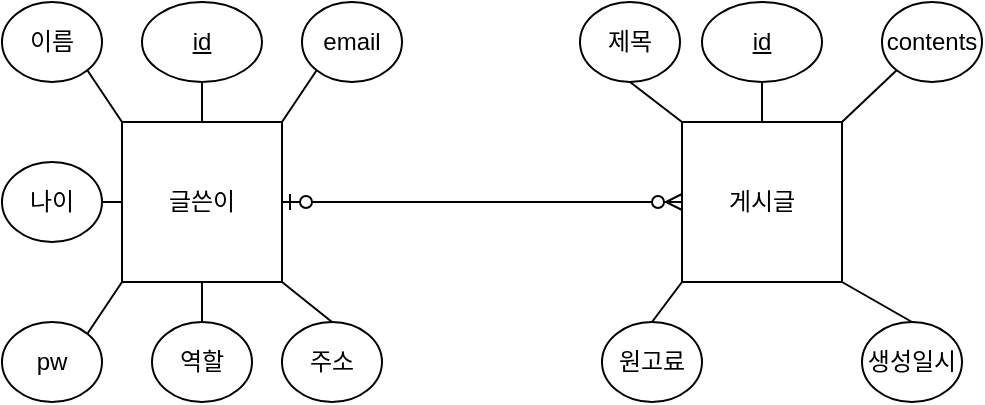 <mxfile version="22.1.3" type="device">
  <diagram id="8eVRGes2NblhkjaH3Vhq" name="페이지-1">
    <mxGraphModel dx="1050" dy="542" grid="1" gridSize="10" guides="1" tooltips="1" connect="1" arrows="1" fold="1" page="1" pageScale="1" pageWidth="827" pageHeight="1169" math="0" shadow="0">
      <root>
        <mxCell id="0" />
        <mxCell id="1" parent="0" />
        <mxCell id="ayzrgqIhKF7YSy4CVlHV-1" value="글쓴이" style="whiteSpace=wrap;html=1;aspect=fixed;" parent="1" vertex="1">
          <mxGeometry x="160" y="240" width="80" height="80" as="geometry" />
        </mxCell>
        <mxCell id="ayzrgqIhKF7YSy4CVlHV-4" value="&lt;u&gt;id&lt;/u&gt;" style="ellipse;whiteSpace=wrap;html=1;" parent="1" vertex="1">
          <mxGeometry x="170" y="180" width="60" height="40" as="geometry" />
        </mxCell>
        <mxCell id="ayzrgqIhKF7YSy4CVlHV-10" value="게시글" style="whiteSpace=wrap;html=1;" parent="1" vertex="1">
          <mxGeometry x="440" y="240" width="80" height="80" as="geometry" />
        </mxCell>
        <mxCell id="ayzrgqIhKF7YSy4CVlHV-12" value="이름" style="ellipse;whiteSpace=wrap;html=1;" parent="1" vertex="1">
          <mxGeometry x="100" y="180" width="50" height="40" as="geometry" />
        </mxCell>
        <mxCell id="ayzrgqIhKF7YSy4CVlHV-18" value="나이" style="ellipse;whiteSpace=wrap;html=1;" parent="1" vertex="1">
          <mxGeometry x="100" y="260" width="50" height="40" as="geometry" />
        </mxCell>
        <mxCell id="ayzrgqIhKF7YSy4CVlHV-19" value="역할" style="ellipse;whiteSpace=wrap;html=1;" parent="1" vertex="1">
          <mxGeometry x="175" y="340" width="50" height="40" as="geometry" />
        </mxCell>
        <mxCell id="ayzrgqIhKF7YSy4CVlHV-20" value="pw" style="ellipse;whiteSpace=wrap;html=1;" parent="1" vertex="1">
          <mxGeometry x="100" y="340" width="50" height="40" as="geometry" />
        </mxCell>
        <mxCell id="ayzrgqIhKF7YSy4CVlHV-21" value="email" style="ellipse;whiteSpace=wrap;html=1;" parent="1" vertex="1">
          <mxGeometry x="250" y="180" width="50" height="40" as="geometry" />
        </mxCell>
        <mxCell id="ayzrgqIhKF7YSy4CVlHV-22" value="주소" style="ellipse;whiteSpace=wrap;html=1;" parent="1" vertex="1">
          <mxGeometry x="240" y="340" width="50" height="40" as="geometry" />
        </mxCell>
        <mxCell id="ayzrgqIhKF7YSy4CVlHV-27" value="" style="endArrow=none;html=1;rounded=0;exitX=0.5;exitY=0;exitDx=0;exitDy=0;entryX=0.5;entryY=1;entryDx=0;entryDy=0;" parent="1" source="ayzrgqIhKF7YSy4CVlHV-19" target="ayzrgqIhKF7YSy4CVlHV-1" edge="1">
          <mxGeometry width="50" height="50" relative="1" as="geometry">
            <mxPoint x="250" y="290" as="sourcePoint" />
            <mxPoint x="310" y="290" as="targetPoint" />
          </mxGeometry>
        </mxCell>
        <mxCell id="ayzrgqIhKF7YSy4CVlHV-28" value="" style="endArrow=none;html=1;rounded=0;exitX=0.5;exitY=0;exitDx=0;exitDy=0;entryX=1;entryY=1;entryDx=0;entryDy=0;" parent="1" source="ayzrgqIhKF7YSy4CVlHV-22" target="ayzrgqIhKF7YSy4CVlHV-1" edge="1">
          <mxGeometry width="50" height="50" relative="1" as="geometry">
            <mxPoint x="260" y="300" as="sourcePoint" />
            <mxPoint x="320" y="300" as="targetPoint" />
          </mxGeometry>
        </mxCell>
        <mxCell id="ayzrgqIhKF7YSy4CVlHV-29" value="" style="endArrow=none;html=1;rounded=0;exitX=1;exitY=0;exitDx=0;exitDy=0;entryX=0;entryY=1;entryDx=0;entryDy=0;" parent="1" source="ayzrgqIhKF7YSy4CVlHV-20" target="ayzrgqIhKF7YSy4CVlHV-1" edge="1">
          <mxGeometry width="50" height="50" relative="1" as="geometry">
            <mxPoint x="270" y="310" as="sourcePoint" />
            <mxPoint x="330" y="310" as="targetPoint" />
          </mxGeometry>
        </mxCell>
        <mxCell id="ayzrgqIhKF7YSy4CVlHV-30" value="" style="endArrow=none;html=1;rounded=0;exitX=1;exitY=0.5;exitDx=0;exitDy=0;" parent="1" source="ayzrgqIhKF7YSy4CVlHV-18" edge="1">
          <mxGeometry width="50" height="50" relative="1" as="geometry">
            <mxPoint x="280" y="320" as="sourcePoint" />
            <mxPoint x="160" y="280" as="targetPoint" />
          </mxGeometry>
        </mxCell>
        <mxCell id="ayzrgqIhKF7YSy4CVlHV-31" value="" style="endArrow=none;html=1;rounded=0;exitX=1;exitY=1;exitDx=0;exitDy=0;entryX=0;entryY=0;entryDx=0;entryDy=0;" parent="1" source="ayzrgqIhKF7YSy4CVlHV-12" target="ayzrgqIhKF7YSy4CVlHV-1" edge="1">
          <mxGeometry width="50" height="50" relative="1" as="geometry">
            <mxPoint x="290" y="330" as="sourcePoint" />
            <mxPoint x="350" y="330" as="targetPoint" />
          </mxGeometry>
        </mxCell>
        <mxCell id="ayzrgqIhKF7YSy4CVlHV-32" value="" style="endArrow=none;html=1;rounded=0;exitX=0.5;exitY=1;exitDx=0;exitDy=0;entryX=0.5;entryY=0;entryDx=0;entryDy=0;" parent="1" source="ayzrgqIhKF7YSy4CVlHV-4" target="ayzrgqIhKF7YSy4CVlHV-1" edge="1">
          <mxGeometry width="50" height="50" relative="1" as="geometry">
            <mxPoint x="300" y="340" as="sourcePoint" />
            <mxPoint x="360" y="340" as="targetPoint" />
          </mxGeometry>
        </mxCell>
        <mxCell id="ayzrgqIhKF7YSy4CVlHV-33" value="" style="endArrow=none;html=1;rounded=0;exitX=0;exitY=1;exitDx=0;exitDy=0;entryX=1;entryY=0;entryDx=0;entryDy=0;" parent="1" source="ayzrgqIhKF7YSy4CVlHV-21" target="ayzrgqIhKF7YSy4CVlHV-1" edge="1">
          <mxGeometry width="50" height="50" relative="1" as="geometry">
            <mxPoint x="310" y="350" as="sourcePoint" />
            <mxPoint x="370" y="350" as="targetPoint" />
          </mxGeometry>
        </mxCell>
        <mxCell id="ayzrgqIhKF7YSy4CVlHV-42" value="" style="edgeStyle=entityRelationEdgeStyle;fontSize=12;html=1;endArrow=ERzeroToMany;startArrow=ERzeroToOne;rounded=0;exitX=1;exitY=0.5;exitDx=0;exitDy=0;entryX=0;entryY=0.5;entryDx=0;entryDy=0;" parent="1" source="ayzrgqIhKF7YSy4CVlHV-1" target="ayzrgqIhKF7YSy4CVlHV-10" edge="1">
          <mxGeometry width="100" height="100" relative="1" as="geometry">
            <mxPoint x="370" y="330" as="sourcePoint" />
            <mxPoint x="470" y="230" as="targetPoint" />
          </mxGeometry>
        </mxCell>
        <mxCell id="ayzrgqIhKF7YSy4CVlHV-43" value="&lt;u&gt;id&lt;/u&gt;" style="ellipse;whiteSpace=wrap;html=1;" parent="1" vertex="1">
          <mxGeometry x="450" y="180" width="60" height="40" as="geometry" />
        </mxCell>
        <mxCell id="ayzrgqIhKF7YSy4CVlHV-44" value="제목" style="ellipse;whiteSpace=wrap;html=1;" parent="1" vertex="1">
          <mxGeometry x="389" y="180" width="50" height="40" as="geometry" />
        </mxCell>
        <mxCell id="ayzrgqIhKF7YSy4CVlHV-45" value="contents" style="ellipse;whiteSpace=wrap;html=1;" parent="1" vertex="1">
          <mxGeometry x="540" y="180" width="50" height="40" as="geometry" />
        </mxCell>
        <mxCell id="ayzrgqIhKF7YSy4CVlHV-46" value="" style="endArrow=none;html=1;rounded=0;exitX=0.5;exitY=1;exitDx=0;exitDy=0;entryX=0;entryY=0;entryDx=0;entryDy=0;" parent="1" source="ayzrgqIhKF7YSy4CVlHV-44" target="ayzrgqIhKF7YSy4CVlHV-10" edge="1">
          <mxGeometry width="50" height="50" relative="1" as="geometry">
            <mxPoint x="610" y="320" as="sourcePoint" />
            <mxPoint x="480" y="230" as="targetPoint" />
          </mxGeometry>
        </mxCell>
        <mxCell id="ayzrgqIhKF7YSy4CVlHV-47" value="" style="endArrow=none;html=1;rounded=0;exitX=0.5;exitY=1;exitDx=0;exitDy=0;entryX=0.5;entryY=0;entryDx=0;entryDy=0;" parent="1" source="ayzrgqIhKF7YSy4CVlHV-43" target="ayzrgqIhKF7YSy4CVlHV-10" edge="1">
          <mxGeometry width="50" height="50" relative="1" as="geometry">
            <mxPoint x="620" y="330" as="sourcePoint" />
            <mxPoint x="520" y="230" as="targetPoint" />
          </mxGeometry>
        </mxCell>
        <mxCell id="ayzrgqIhKF7YSy4CVlHV-48" value="" style="endArrow=none;html=1;rounded=0;exitX=0;exitY=1;exitDx=0;exitDy=0;entryX=1;entryY=0;entryDx=0;entryDy=0;" parent="1" source="ayzrgqIhKF7YSy4CVlHV-45" target="ayzrgqIhKF7YSy4CVlHV-10" edge="1">
          <mxGeometry width="50" height="50" relative="1" as="geometry">
            <mxPoint x="630" y="340" as="sourcePoint" />
            <mxPoint x="560" y="230" as="targetPoint" />
          </mxGeometry>
        </mxCell>
        <mxCell id="ayzrgqIhKF7YSy4CVlHV-50" value="원고료" style="ellipse;whiteSpace=wrap;html=1;" parent="1" vertex="1">
          <mxGeometry x="400" y="340" width="50" height="40" as="geometry" />
        </mxCell>
        <mxCell id="ayzrgqIhKF7YSy4CVlHV-51" value="생성일시" style="ellipse;whiteSpace=wrap;html=1;" parent="1" vertex="1">
          <mxGeometry x="530" y="340" width="50" height="40" as="geometry" />
        </mxCell>
        <mxCell id="ayzrgqIhKF7YSy4CVlHV-53" value="" style="endArrow=none;html=1;rounded=0;exitX=0;exitY=1;exitDx=0;exitDy=0;entryX=0.5;entryY=0;entryDx=0;entryDy=0;" parent="1" source="ayzrgqIhKF7YSy4CVlHV-10" target="ayzrgqIhKF7YSy4CVlHV-50" edge="1">
          <mxGeometry width="50" height="50" relative="1" as="geometry">
            <mxPoint x="424" y="230" as="sourcePoint" />
            <mxPoint x="450" y="250" as="targetPoint" />
          </mxGeometry>
        </mxCell>
        <mxCell id="ayzrgqIhKF7YSy4CVlHV-55" value="" style="endArrow=none;html=1;rounded=0;exitX=1;exitY=1;exitDx=0;exitDy=0;entryX=0.5;entryY=0;entryDx=0;entryDy=0;" parent="1" source="ayzrgqIhKF7YSy4CVlHV-10" target="ayzrgqIhKF7YSy4CVlHV-51" edge="1">
          <mxGeometry width="50" height="50" relative="1" as="geometry">
            <mxPoint x="483" y="330" as="sourcePoint" />
            <mxPoint x="468" y="350" as="targetPoint" />
          </mxGeometry>
        </mxCell>
      </root>
    </mxGraphModel>
  </diagram>
</mxfile>
